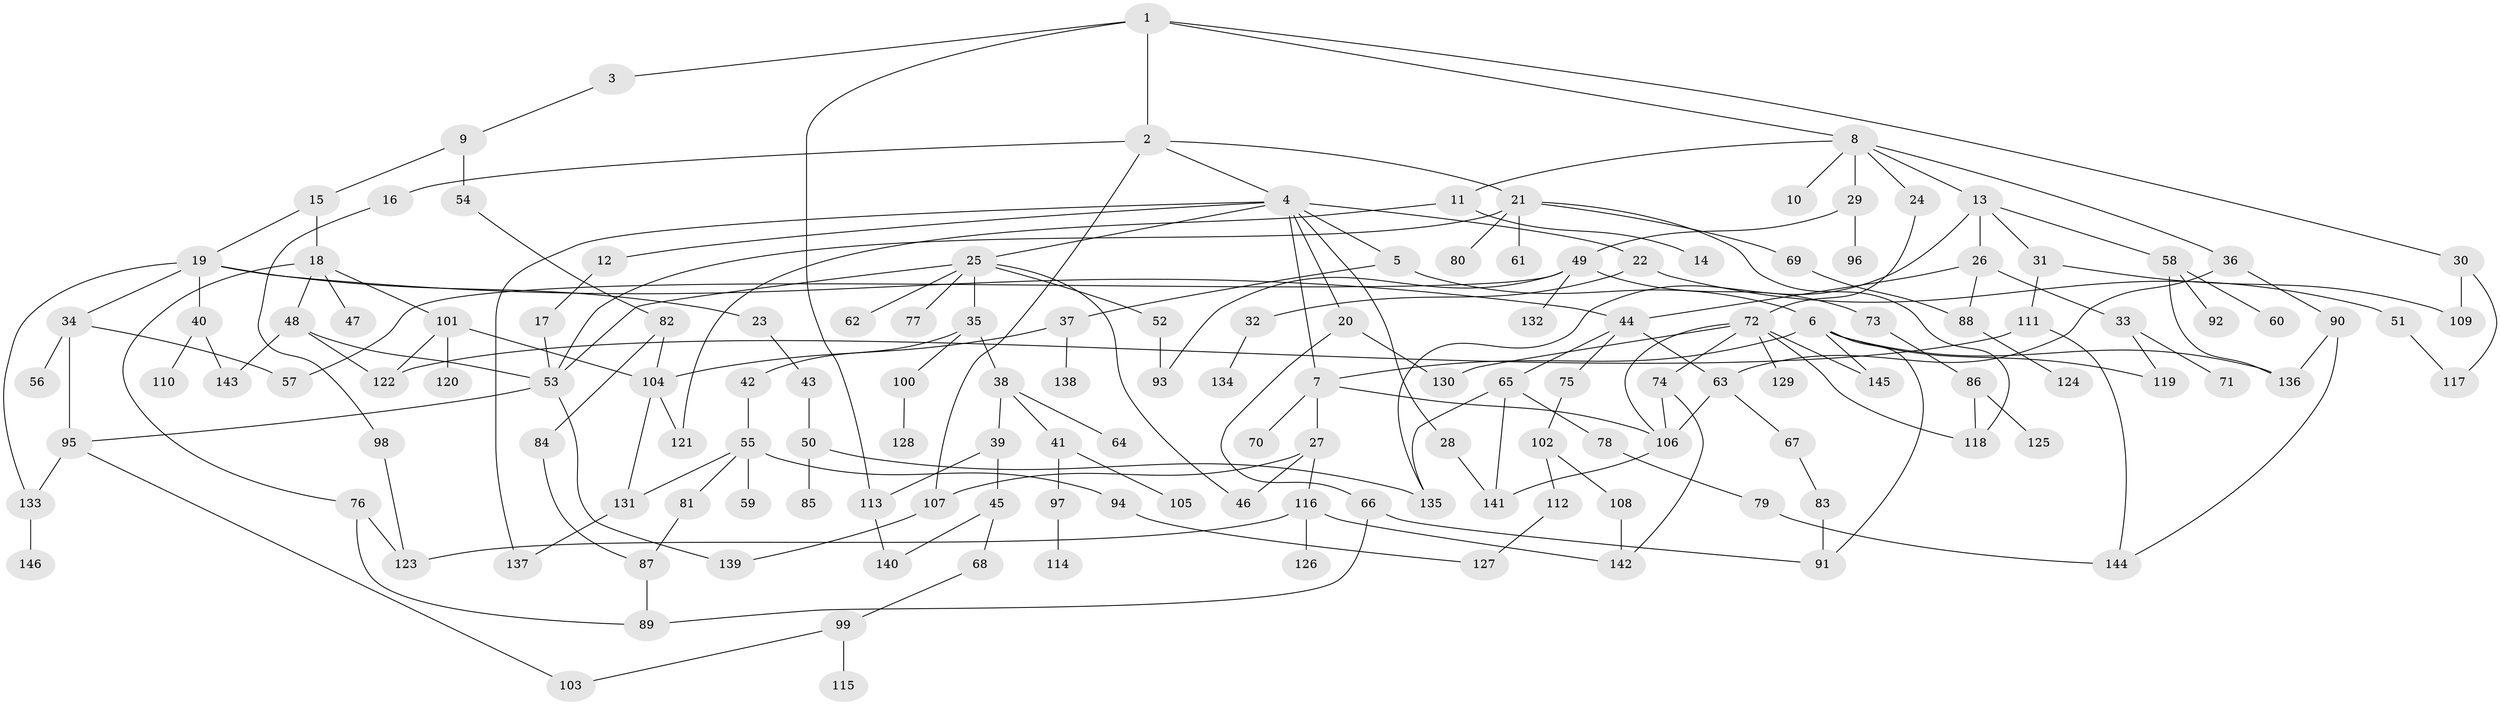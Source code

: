 // coarse degree distribution, {5: 0.0707070707070707, 9: 0.010101010101010102, 2: 0.29292929292929293, 10: 0.010101010101010102, 4: 0.1111111111111111, 6: 0.08080808080808081, 3: 0.21212121212121213, 1: 0.1919191919191919, 7: 0.020202020202020204}
// Generated by graph-tools (version 1.1) at 2025/41/03/06/25 10:41:28]
// undirected, 146 vertices, 198 edges
graph export_dot {
graph [start="1"]
  node [color=gray90,style=filled];
  1;
  2;
  3;
  4;
  5;
  6;
  7;
  8;
  9;
  10;
  11;
  12;
  13;
  14;
  15;
  16;
  17;
  18;
  19;
  20;
  21;
  22;
  23;
  24;
  25;
  26;
  27;
  28;
  29;
  30;
  31;
  32;
  33;
  34;
  35;
  36;
  37;
  38;
  39;
  40;
  41;
  42;
  43;
  44;
  45;
  46;
  47;
  48;
  49;
  50;
  51;
  52;
  53;
  54;
  55;
  56;
  57;
  58;
  59;
  60;
  61;
  62;
  63;
  64;
  65;
  66;
  67;
  68;
  69;
  70;
  71;
  72;
  73;
  74;
  75;
  76;
  77;
  78;
  79;
  80;
  81;
  82;
  83;
  84;
  85;
  86;
  87;
  88;
  89;
  90;
  91;
  92;
  93;
  94;
  95;
  96;
  97;
  98;
  99;
  100;
  101;
  102;
  103;
  104;
  105;
  106;
  107;
  108;
  109;
  110;
  111;
  112;
  113;
  114;
  115;
  116;
  117;
  118;
  119;
  120;
  121;
  122;
  123;
  124;
  125;
  126;
  127;
  128;
  129;
  130;
  131;
  132;
  133;
  134;
  135;
  136;
  137;
  138;
  139;
  140;
  141;
  142;
  143;
  144;
  145;
  146;
  1 -- 2;
  1 -- 3;
  1 -- 8;
  1 -- 30;
  1 -- 113;
  2 -- 4;
  2 -- 16;
  2 -- 21;
  2 -- 107;
  3 -- 9;
  4 -- 5;
  4 -- 12;
  4 -- 20;
  4 -- 22;
  4 -- 25;
  4 -- 28;
  4 -- 137;
  4 -- 7;
  5 -- 6;
  5 -- 37;
  6 -- 7;
  6 -- 136;
  6 -- 145;
  6 -- 91;
  6 -- 119;
  7 -- 27;
  7 -- 70;
  7 -- 106;
  8 -- 10;
  8 -- 11;
  8 -- 13;
  8 -- 24;
  8 -- 29;
  8 -- 36;
  9 -- 15;
  9 -- 54;
  11 -- 14;
  11 -- 121;
  12 -- 17;
  13 -- 26;
  13 -- 31;
  13 -- 58;
  13 -- 135;
  15 -- 18;
  15 -- 19;
  16 -- 98;
  17 -- 53;
  18 -- 47;
  18 -- 48;
  18 -- 76;
  18 -- 101;
  19 -- 23;
  19 -- 34;
  19 -- 40;
  19 -- 133;
  19 -- 44;
  20 -- 66;
  20 -- 130;
  21 -- 61;
  21 -- 69;
  21 -- 80;
  21 -- 118;
  21 -- 53;
  22 -- 32;
  22 -- 51;
  23 -- 43;
  24 -- 72;
  25 -- 35;
  25 -- 46;
  25 -- 52;
  25 -- 62;
  25 -- 77;
  25 -- 53;
  26 -- 33;
  26 -- 44;
  26 -- 88;
  27 -- 107;
  27 -- 116;
  27 -- 46;
  28 -- 141;
  29 -- 49;
  29 -- 96;
  30 -- 109;
  30 -- 117;
  31 -- 109;
  31 -- 111;
  32 -- 134;
  33 -- 71;
  33 -- 119;
  34 -- 56;
  34 -- 57;
  34 -- 95;
  35 -- 38;
  35 -- 42;
  35 -- 100;
  36 -- 90;
  36 -- 63;
  37 -- 138;
  37 -- 104;
  38 -- 39;
  38 -- 41;
  38 -- 64;
  39 -- 45;
  39 -- 113;
  40 -- 110;
  40 -- 143;
  41 -- 97;
  41 -- 105;
  42 -- 55;
  43 -- 50;
  44 -- 63;
  44 -- 65;
  44 -- 75;
  45 -- 68;
  45 -- 140;
  48 -- 53;
  48 -- 143;
  48 -- 122;
  49 -- 73;
  49 -- 132;
  49 -- 57;
  49 -- 93;
  50 -- 85;
  50 -- 135;
  51 -- 117;
  52 -- 93;
  53 -- 95;
  53 -- 139;
  54 -- 82;
  55 -- 59;
  55 -- 81;
  55 -- 94;
  55 -- 131;
  58 -- 60;
  58 -- 92;
  58 -- 136;
  63 -- 67;
  63 -- 106;
  65 -- 78;
  65 -- 141;
  65 -- 135;
  66 -- 91;
  66 -- 89;
  67 -- 83;
  68 -- 99;
  69 -- 88;
  72 -- 74;
  72 -- 129;
  72 -- 145;
  72 -- 106;
  72 -- 130;
  72 -- 118;
  73 -- 86;
  74 -- 106;
  74 -- 142;
  75 -- 102;
  76 -- 89;
  76 -- 123;
  78 -- 79;
  79 -- 144;
  81 -- 87;
  82 -- 84;
  82 -- 104;
  83 -- 91;
  84 -- 87;
  86 -- 125;
  86 -- 118;
  87 -- 89;
  88 -- 124;
  90 -- 136;
  90 -- 144;
  94 -- 127;
  95 -- 103;
  95 -- 133;
  97 -- 114;
  98 -- 123;
  99 -- 115;
  99 -- 103;
  100 -- 128;
  101 -- 104;
  101 -- 120;
  101 -- 122;
  102 -- 108;
  102 -- 112;
  104 -- 121;
  104 -- 131;
  106 -- 141;
  107 -- 139;
  108 -- 142;
  111 -- 122;
  111 -- 144;
  112 -- 127;
  113 -- 140;
  116 -- 123;
  116 -- 126;
  116 -- 142;
  131 -- 137;
  133 -- 146;
}
